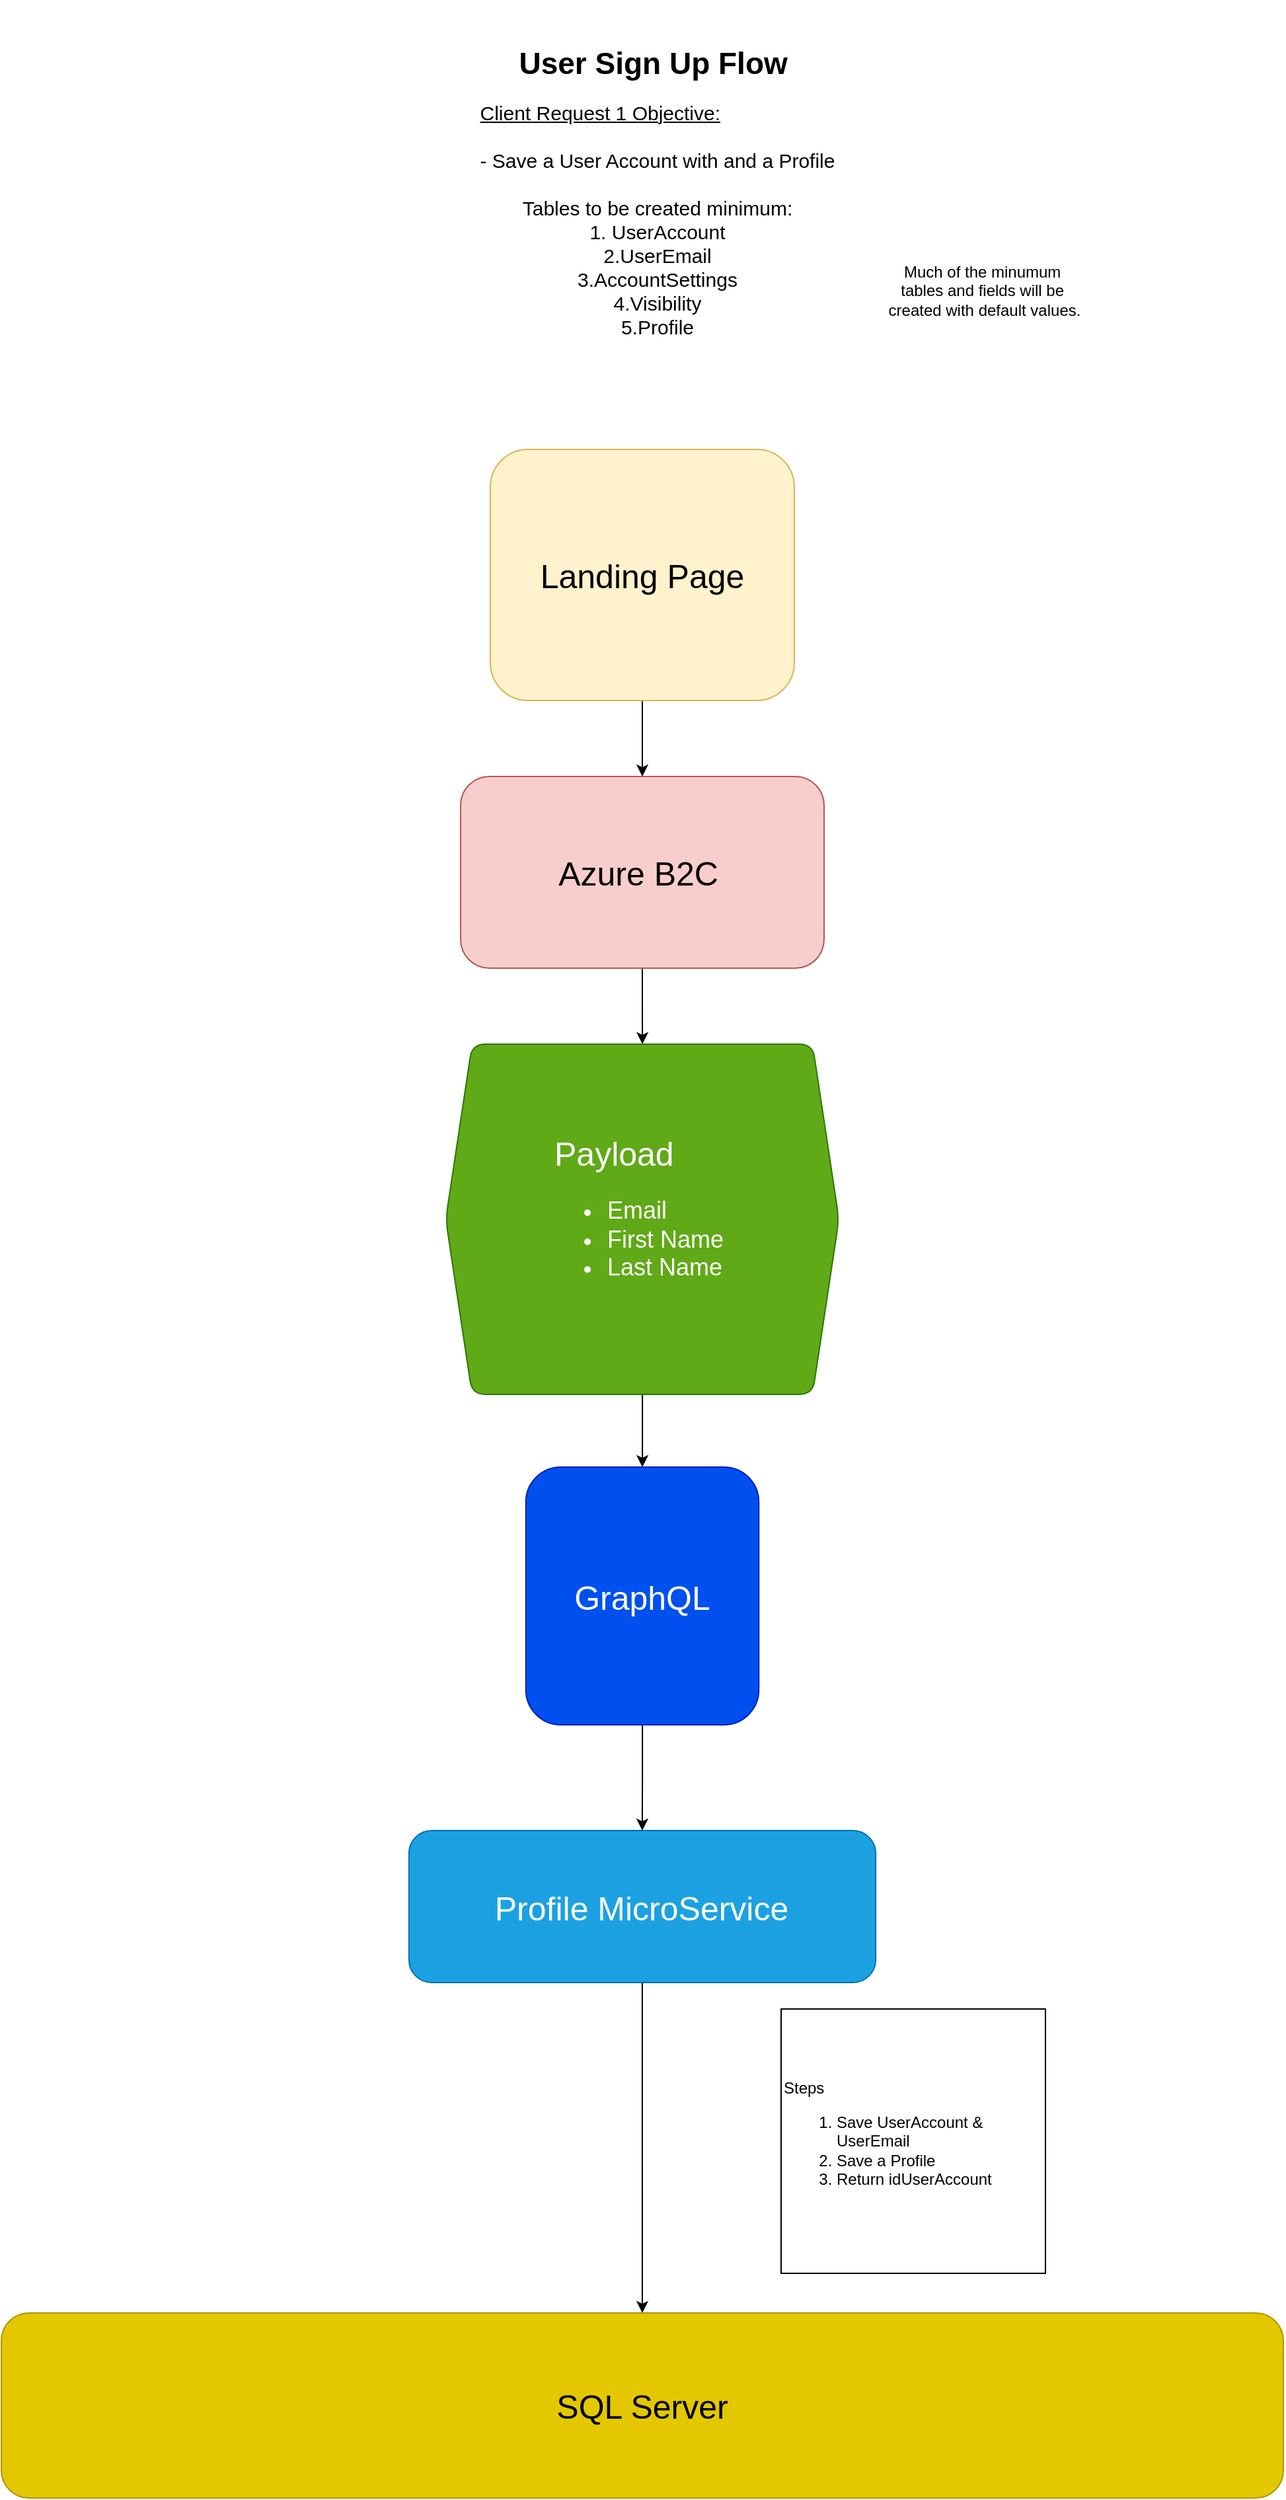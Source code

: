 <mxfile version="14.6.1" type="github">
  <diagram id="C5RBs43oDa-KdzZeNtuy" name="Page-1">
    <mxGraphModel dx="946" dy="1783" grid="1" gridSize="10" guides="1" tooltips="1" connect="1" arrows="1" fold="1" page="1" pageScale="1" pageWidth="827" pageHeight="1169" math="0" shadow="0">
      <root>
        <mxCell id="WIyWlLk6GJQsqaUBKTNV-0" />
        <mxCell id="WIyWlLk6GJQsqaUBKTNV-1" parent="WIyWlLk6GJQsqaUBKTNV-0" />
        <mxCell id="xR7rDK8oxTlF8y6qu9ON-6" value="" style="edgeStyle=orthogonalEdgeStyle;rounded=0;orthogonalLoop=1;jettySize=auto;html=1;" edge="1" parent="WIyWlLk6GJQsqaUBKTNV-1" source="xR7rDK8oxTlF8y6qu9ON-0" target="xR7rDK8oxTlF8y6qu9ON-5">
          <mxGeometry relative="1" as="geometry" />
        </mxCell>
        <mxCell id="xR7rDK8oxTlF8y6qu9ON-0" value="&lt;font style=&quot;font-size: 25px&quot;&gt;Landing Page&lt;/font&gt;" style="rounded=1;whiteSpace=wrap;html=1;fillColor=#fff2cc;strokeColor=#d6b656;" vertex="1" parent="WIyWlLk6GJQsqaUBKTNV-1">
          <mxGeometry x="630" y="-70" width="230" height="190" as="geometry" />
        </mxCell>
        <mxCell id="xR7rDK8oxTlF8y6qu9ON-10" value="" style="edgeStyle=orthogonalEdgeStyle;rounded=0;orthogonalLoop=1;jettySize=auto;html=1;" edge="1" parent="WIyWlLk6GJQsqaUBKTNV-1" source="xR7rDK8oxTlF8y6qu9ON-5" target="xR7rDK8oxTlF8y6qu9ON-9">
          <mxGeometry relative="1" as="geometry" />
        </mxCell>
        <mxCell id="xR7rDK8oxTlF8y6qu9ON-5" value="&lt;font style=&quot;font-size: 25px&quot;&gt;Azure B2C&amp;nbsp;&lt;/font&gt;" style="whiteSpace=wrap;html=1;rounded=1;fillColor=#f8cecc;strokeColor=#b85450;" vertex="1" parent="WIyWlLk6GJQsqaUBKTNV-1">
          <mxGeometry x="607.5" y="177.5" width="275" height="145" as="geometry" />
        </mxCell>
        <mxCell id="xR7rDK8oxTlF8y6qu9ON-12" value="" style="edgeStyle=orthogonalEdgeStyle;rounded=0;orthogonalLoop=1;jettySize=auto;html=1;" edge="1" parent="WIyWlLk6GJQsqaUBKTNV-1" source="xR7rDK8oxTlF8y6qu9ON-9" target="xR7rDK8oxTlF8y6qu9ON-11">
          <mxGeometry relative="1" as="geometry" />
        </mxCell>
        <mxCell id="xR7rDK8oxTlF8y6qu9ON-9" value="&lt;div style=&quot;text-align: justify&quot;&gt;&lt;font style=&quot;font-size: 25px&quot;&gt;Payload&lt;/font&gt;&lt;/div&gt;&lt;ul style=&quot;font-size: 18px&quot;&gt;&lt;li style=&quot;text-align: justify&quot;&gt;&lt;font style=&quot;font-size: 18px&quot;&gt;Email&lt;/font&gt;&lt;/li&gt;&lt;li style=&quot;text-align: justify&quot;&gt;&lt;font style=&quot;font-size: 18px&quot;&gt;First Name&amp;nbsp;&lt;/font&gt;&lt;/li&gt;&lt;li style=&quot;text-align: justify&quot;&gt;&lt;font style=&quot;font-size: 18px&quot;&gt;Last Name&lt;/font&gt;&lt;/li&gt;&lt;/ul&gt;" style="shape=hexagon;perimeter=hexagonPerimeter2;whiteSpace=wrap;html=1;fixedSize=1;rounded=1;strokeColor=#2D7600;fillColor=#60a917;align=center;fontColor=#ffffff;" vertex="1" parent="WIyWlLk6GJQsqaUBKTNV-1">
          <mxGeometry x="596.25" y="380" width="297.5" height="265" as="geometry" />
        </mxCell>
        <mxCell id="xR7rDK8oxTlF8y6qu9ON-14" value="" style="edgeStyle=orthogonalEdgeStyle;rounded=0;orthogonalLoop=1;jettySize=auto;html=1;" edge="1" parent="WIyWlLk6GJQsqaUBKTNV-1" source="xR7rDK8oxTlF8y6qu9ON-11" target="xR7rDK8oxTlF8y6qu9ON-13">
          <mxGeometry relative="1" as="geometry" />
        </mxCell>
        <mxCell id="xR7rDK8oxTlF8y6qu9ON-11" value="&lt;font style=&quot;font-size: 25px&quot;&gt;GraphQL&lt;/font&gt;" style="whiteSpace=wrap;html=1;rounded=1;fontColor=#ffffff;strokeColor=#001DBC;fillColor=#0050ef;" vertex="1" parent="WIyWlLk6GJQsqaUBKTNV-1">
          <mxGeometry x="656.88" y="700" width="176.25" height="195" as="geometry" />
        </mxCell>
        <mxCell id="xR7rDK8oxTlF8y6qu9ON-16" value="" style="edgeStyle=orthogonalEdgeStyle;rounded=0;orthogonalLoop=1;jettySize=auto;html=1;" edge="1" parent="WIyWlLk6GJQsqaUBKTNV-1" source="xR7rDK8oxTlF8y6qu9ON-13" target="xR7rDK8oxTlF8y6qu9ON-15">
          <mxGeometry relative="1" as="geometry" />
        </mxCell>
        <mxCell id="xR7rDK8oxTlF8y6qu9ON-13" value="&lt;span style=&quot;font-size: 25px&quot;&gt;Profile MicroService&lt;/span&gt;" style="whiteSpace=wrap;html=1;rounded=1;fontColor=#ffffff;strokeColor=#006EAF;fillColor=#1ba1e2;" vertex="1" parent="WIyWlLk6GJQsqaUBKTNV-1">
          <mxGeometry x="568.44" y="975" width="353.12" height="115" as="geometry" />
        </mxCell>
        <mxCell id="xR7rDK8oxTlF8y6qu9ON-15" value="&lt;font style=&quot;font-size: 25px&quot; color=&quot;#000000&quot;&gt;SQL Server&lt;/font&gt;" style="whiteSpace=wrap;html=1;rounded=1;fontColor=#ffffff;strokeColor=#B09500;fillColor=#e3c800;" vertex="1" parent="WIyWlLk6GJQsqaUBKTNV-1">
          <mxGeometry x="260.01" y="1340" width="970" height="140" as="geometry" />
        </mxCell>
        <mxCell id="xR7rDK8oxTlF8y6qu9ON-17" value="&lt;div&gt;Steps&amp;nbsp;&lt;/div&gt;&lt;div&gt;&lt;ol&gt;&lt;li&gt;Save UserAccount &amp;amp; UserEmail&lt;br&gt;&lt;/li&gt;&lt;li&gt;Save a Profile&amp;nbsp;&lt;/li&gt;&lt;li&gt;Return idUserAccount&lt;/li&gt;&lt;/ol&gt;&lt;/div&gt;" style="whiteSpace=wrap;html=1;aspect=fixed;align=left;" vertex="1" parent="WIyWlLk6GJQsqaUBKTNV-1">
          <mxGeometry x="850" y="1110" width="200" height="200" as="geometry" />
        </mxCell>
        <mxCell id="xR7rDK8oxTlF8y6qu9ON-18" value="&lt;b&gt;&lt;font style=&quot;font-size: 23px&quot;&gt;User Sign Up Flow&amp;nbsp;&lt;br&gt;&lt;/font&gt;&lt;/b&gt;&lt;br&gt;&lt;div style=&quot;text-align: left ; font-size: 15px&quot;&gt;&lt;font style=&quot;font-size: 15px&quot;&gt;&lt;u&gt;Client Request 1 Objective:&lt;/u&gt;&lt;br&gt;&lt;br&gt;&lt;/font&gt;&lt;/div&gt;&lt;font style=&quot;font-size: 15px&quot;&gt;- Save a User Account with and a Profile&lt;br&gt;&lt;br&gt;Tables to be created minimum:&lt;br&gt;1. UserAccount&lt;br&gt;2.UserEmail&lt;br&gt;3.AccountSettings&lt;br&gt;4.Visibility&lt;br&gt;5.Profile&lt;br&gt;&lt;/font&gt;" style="text;html=1;strokeColor=none;fillColor=none;align=center;verticalAlign=middle;whiteSpace=wrap;rounded=0;" vertex="1" parent="WIyWlLk6GJQsqaUBKTNV-1">
          <mxGeometry x="530" y="-410" width="452.5" height="290" as="geometry" />
        </mxCell>
        <mxCell id="xR7rDK8oxTlF8y6qu9ON-19" value="Much of the minumum&amp;nbsp;&lt;br&gt;tables and fields will be&amp;nbsp;&lt;br&gt;created with default values." style="text;html=1;strokeColor=none;fillColor=none;align=center;verticalAlign=middle;whiteSpace=wrap;rounded=0;" vertex="1" parent="WIyWlLk6GJQsqaUBKTNV-1">
          <mxGeometry x="893.75" y="-270" width="220" height="160" as="geometry" />
        </mxCell>
      </root>
    </mxGraphModel>
  </diagram>
</mxfile>
